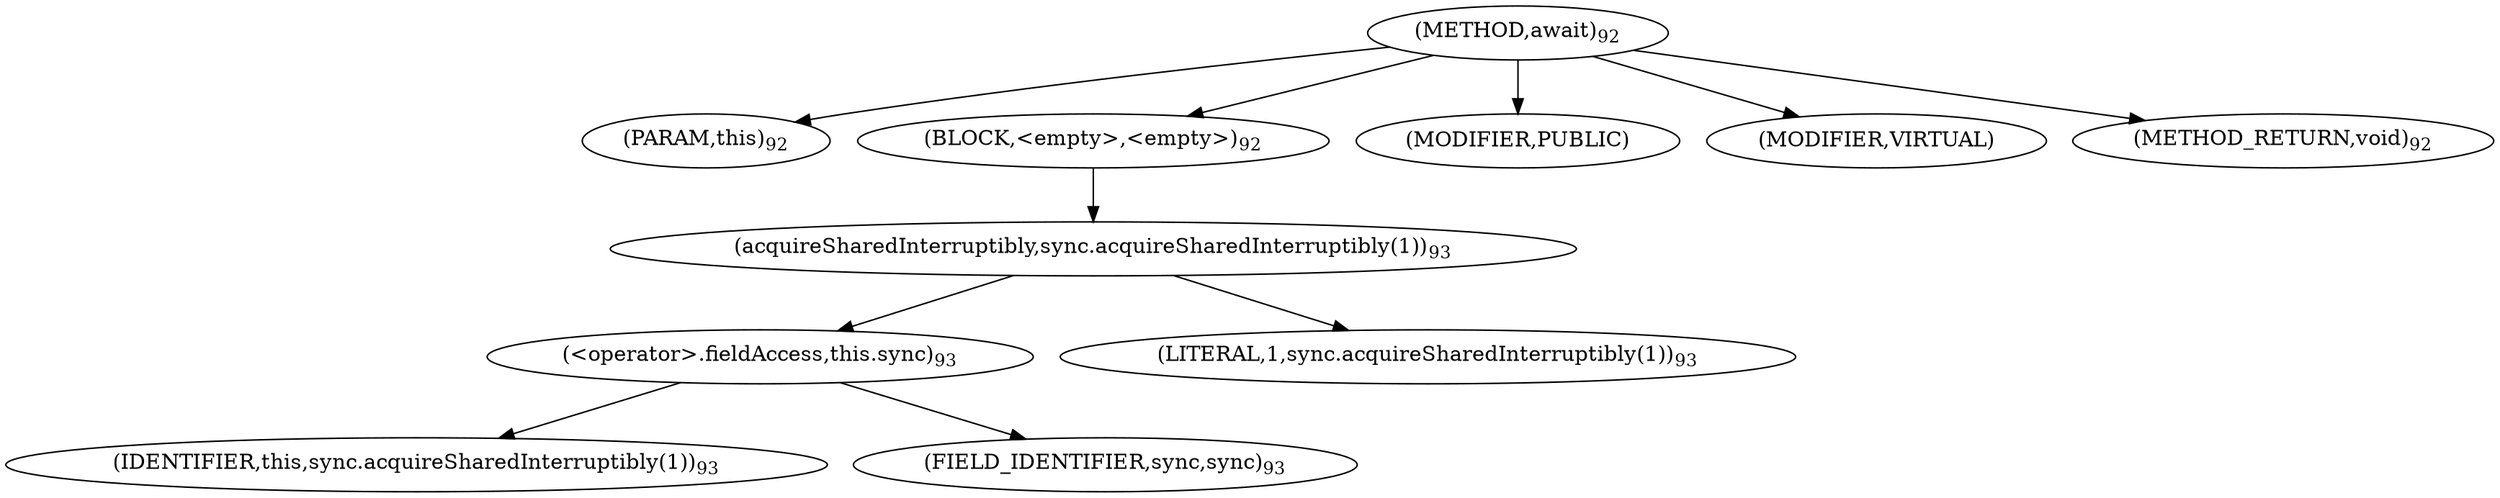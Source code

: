 digraph "await" {  
"201" [label = <(METHOD,await)<SUB>92</SUB>> ]
"202" [label = <(PARAM,this)<SUB>92</SUB>> ]
"203" [label = <(BLOCK,&lt;empty&gt;,&lt;empty&gt;)<SUB>92</SUB>> ]
"204" [label = <(acquireSharedInterruptibly,sync.acquireSharedInterruptibly(1))<SUB>93</SUB>> ]
"205" [label = <(&lt;operator&gt;.fieldAccess,this.sync)<SUB>93</SUB>> ]
"206" [label = <(IDENTIFIER,this,sync.acquireSharedInterruptibly(1))<SUB>93</SUB>> ]
"207" [label = <(FIELD_IDENTIFIER,sync,sync)<SUB>93</SUB>> ]
"208" [label = <(LITERAL,1,sync.acquireSharedInterruptibly(1))<SUB>93</SUB>> ]
"209" [label = <(MODIFIER,PUBLIC)> ]
"210" [label = <(MODIFIER,VIRTUAL)> ]
"211" [label = <(METHOD_RETURN,void)<SUB>92</SUB>> ]
  "201" -> "202" 
  "201" -> "203" 
  "201" -> "209" 
  "201" -> "210" 
  "201" -> "211" 
  "203" -> "204" 
  "204" -> "205" 
  "204" -> "208" 
  "205" -> "206" 
  "205" -> "207" 
}
